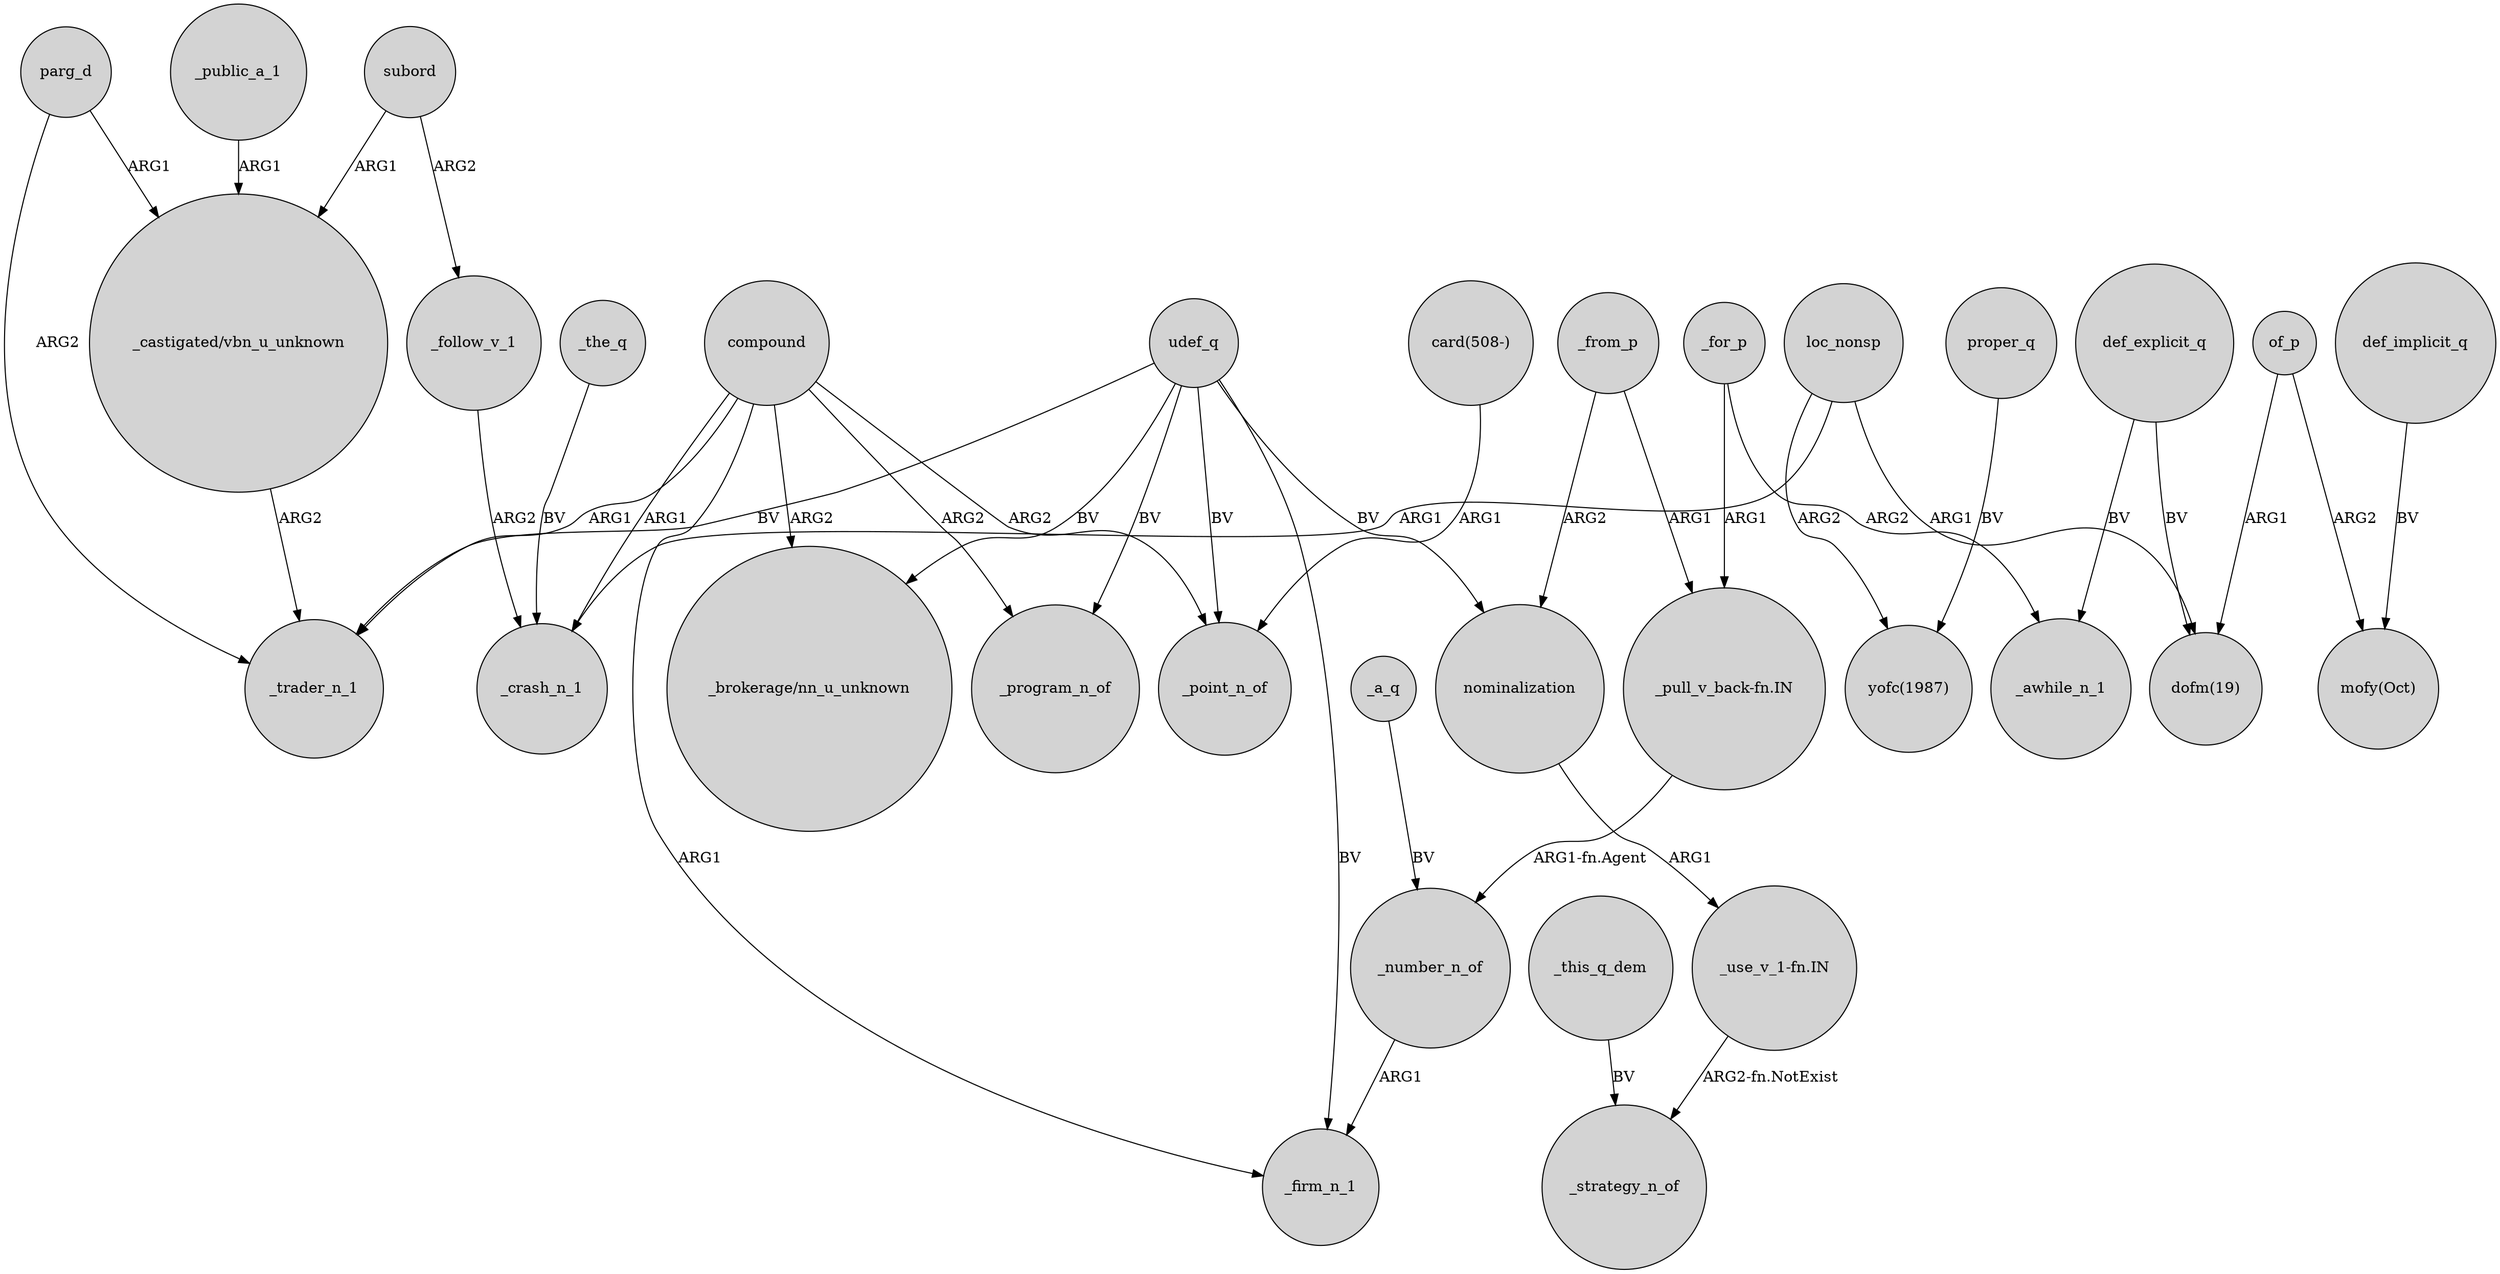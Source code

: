 digraph {
	node [shape=circle style=filled]
	compound -> _program_n_of [label=ARG2]
	loc_nonsp -> "dofm(19)" [label=ARG1]
	_a_q -> _number_n_of [label=BV]
	def_implicit_q -> "mofy(Oct)" [label=BV]
	udef_q -> _trader_n_1 [label=BV]
	_from_p -> "_pull_v_back-fn.IN" [label=ARG1]
	_follow_v_1 -> _crash_n_1 [label=ARG2]
	udef_q -> _firm_n_1 [label=BV]
	compound -> _crash_n_1 [label=ARG1]
	subord -> _follow_v_1 [label=ARG2]
	udef_q -> _program_n_of [label=BV]
	loc_nonsp -> _crash_n_1 [label=ARG1]
	of_p -> "mofy(Oct)" [label=ARG2]
	_public_a_1 -> "_castigated/vbn_u_unknown" [label=ARG1]
	compound -> "_brokerage/nn_u_unknown" [label=ARG2]
	compound -> _trader_n_1 [label=ARG1]
	udef_q -> "_brokerage/nn_u_unknown" [label=BV]
	def_explicit_q -> _awhile_n_1 [label=BV]
	compound -> _point_n_of [label=ARG2]
	def_explicit_q -> "dofm(19)" [label=BV]
	"card(508-)" -> _point_n_of [label=ARG1]
	_for_p -> _awhile_n_1 [label=ARG2]
	parg_d -> "_castigated/vbn_u_unknown" [label=ARG1]
	"_pull_v_back-fn.IN" -> _number_n_of [label="ARG1-fn.Agent"]
	_for_p -> "_pull_v_back-fn.IN" [label=ARG1]
	compound -> _firm_n_1 [label=ARG1]
	udef_q -> nominalization [label=BV]
	proper_q -> "yofc(1987)" [label=BV]
	_from_p -> nominalization [label=ARG2]
	of_p -> "dofm(19)" [label=ARG1]
	"_castigated/vbn_u_unknown" -> _trader_n_1 [label=ARG2]
	_number_n_of -> _firm_n_1 [label=ARG1]
	parg_d -> _trader_n_1 [label=ARG2]
	subord -> "_castigated/vbn_u_unknown" [label=ARG1]
	"_use_v_1-fn.IN" -> _strategy_n_of [label="ARG2-fn.NotExist"]
	_the_q -> _crash_n_1 [label=BV]
	_this_q_dem -> _strategy_n_of [label=BV]
	loc_nonsp -> "yofc(1987)" [label=ARG2]
	nominalization -> "_use_v_1-fn.IN" [label=ARG1]
	udef_q -> _point_n_of [label=BV]
}
